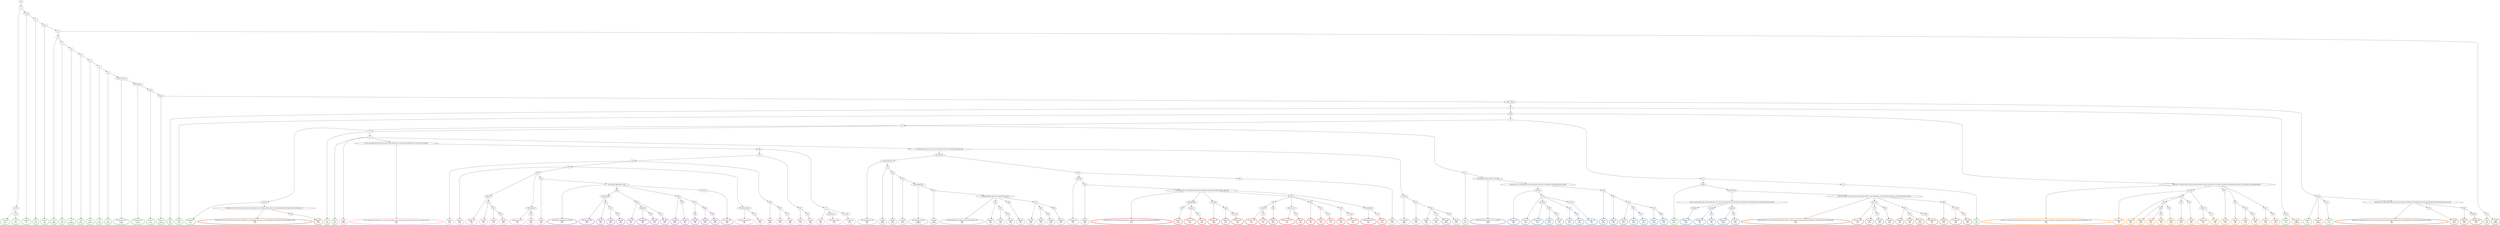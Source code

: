 digraph T {
	{
		rank=same
		343 [penwidth=3,colorscheme=set19,color=3,label="1;5;7;9_P\nP\n6.2%"]
		341 [penwidth=3,colorscheme=set19,color=3,label="11;15_P\nP\n5.5%"]
		339 [penwidth=3,colorscheme=set19,color=3,label="2;3;4;6_P\nP\n7%"]
		337 [penwidth=3,colorscheme=set19,color=3,label="8_P\nP\n0.1%"]
		335 [penwidth=3,colorscheme=set19,color=3,label="10;12_P\nP\n2.6%"]
		332 [penwidth=3,colorscheme=set19,color=3,label="14_P\nP\n0.94%"]
		330 [penwidth=3,colorscheme=set19,color=3,label="17_P\nP\n1.6%"]
		328 [penwidth=3,colorscheme=set19,color=3,label="18_P\nP\n0.0066%"]
		326 [penwidth=3,colorscheme=set19,color=3,label="19_P\nP\n0.53%"]
		324 [penwidth=3,colorscheme=set19,color=3,label="20_P\nP\n0.057%"]
		322 [penwidth=3,colorscheme=set19,color=3,label="21_P\nP\n0.78%"]
		320 [penwidth=3,colorscheme=set19,color=3,label="22_P\nP\n0.22%"]
		318 [penwidth=3,colorscheme=set19,color=3,label="23;24;25;26;27_P\nP\n0.096%"]
		316 [penwidth=3,colorscheme=set19,color=3,label="28;29;30;31_P\nP\n0.074%"]
		314 [penwidth=3,colorscheme=set19,color=3,label="32;33_P\nP\n0.13%"]
		312 [penwidth=3,colorscheme=set19,color=3,label="34;35_P\nP\n0.0013%"]
		309 [penwidth=3,colorscheme=set19,color=3,label="40_P\nP\n3.8%"]
		307 [penwidth=3,colorscheme=set19,color=3,label="41;44_P\nP\n4.3%"]
		303 [penwidth=3,colorscheme=set19,color=3,label="54;63;66_P\nP\n6.3%"]
		301 [penwidth=3,colorscheme=set19,color=3,label="57_P\nP\n1.8%"]
		299 [penwidth=3,colorscheme=set19,color=3,label="62_P\nP\n5.3%"]
		297 [penwidth=3,colorscheme=set19,color=3,label="61_P\nP\n8.7%"]
		294 [penwidth=3,colorscheme=set19,color=3,label="56;60_P\nP\n6.9%"]
		292 [penwidth=3,colorscheme=set19,color=3,label="59_P\nP\n5.6%"]
		290 [penwidth=3,colorscheme=set19,color=3,label="43;46_P\nP\n7.7%"]
		288 [penwidth=3,colorscheme=set19,color=3,label="42;45_P\nP\n9.1%"]
		286 [penwidth=3,colorscheme=set19,color=3,label="51;55_P\nP\n6.7%"]
		284 [penwidth=3,colorscheme=set19,color=3,label="16_P\nP\n7.8%"]
		280 [penwidth=3,colorscheme=set19,color=2,label="395;405_M1\nM1\n3.9%"]
		278 [penwidth=3,colorscheme=set19,color=2,label="415_M1\nM1\n2.3%"]
		276 [penwidth=3,colorscheme=set19,color=2,label="419;424_M1\nM1\n1.7%"]
		274 [penwidth=3,colorscheme=set19,color=2,label="428_M1\nM1\n6.1%"]
		272 [penwidth=3,colorscheme=set19,color=2,label="447_M1\nM1\n5.2%"]
		270 [penwidth=3,colorscheme=set19,color=2,label="423_M1\nM1\n9.2%"]
		268 [penwidth=3,colorscheme=set19,color=2,label="433_M1\nM1\n9.3%"]
		266 [penwidth=3,colorscheme=set19,color=2,label="427;432_M1\nM1\n7.2%"]
		264 [penwidth=3,colorscheme=set19,color=2,label="400_M1\nM1\n0.15%"]
		262 [penwidth=3,colorscheme=set19,color=2,label="404_M1\nM1\n1.8%"]
		260 [penwidth=3,colorscheme=set19,color=2,label="410_M1\nM1\n8.2%"]
		258 [penwidth=3,colorscheme=set19,color=2,label="426_M1\nM1\n0.8%"]
		256 [penwidth=3,colorscheme=set19,color=2,label="431_M1\nM1\n9.1%"]
		254 [penwidth=3,colorscheme=set19,color=2,label="439_M1\nM1\n0.29%"]
		252 [penwidth=3,colorscheme=set19,color=2,label="446_M1\nM1\n6.1%"]
		248 [penwidth=3,colorscheme=set19,color=2,label="399;403_M1\nM1\n6.8%"]
		246 [penwidth=3,colorscheme=set19,color=2,label="402;409_M1\nM1\n7.6%"]
		244 [penwidth=3,colorscheme=set19,color=2,label="418_M1\nM1\n7.6%"]
		242 [penwidth=3,colorscheme=set19,color=2,label="408;414_M1\nM1\n0.053%"]
		240 [penwidth=3,colorscheme=set19,color=2,label="422_M1\nM1\n6.6%"]
		239 [penwidth=3,colorscheme=set19,color=8,label="62_M2\nM2\n0.003%"]
		237 [penwidth=3,colorscheme=set19,color=8,label="65;70;74;81;86;102;106;110;114;118;122;141;148;152;157;163;186;192;195;202;207;219;227;235;240;245_M2\nM2\n1.9%"]
		233 [penwidth=3,colorscheme=set19,color=8,label="278_M2\nM2\n3.4%"]
		231 [penwidth=3,colorscheme=set19,color=8,label="283_M2\nM2\n4.3%"]
		228 [penwidth=3,colorscheme=set19,color=8,label="298;307_M2\nM2\n5.4%"]
		226 [penwidth=3,colorscheme=set19,color=8,label="337_M2\nM2\n1.7%"]
		224 [penwidth=3,colorscheme=set19,color=8,label="341_M2\nM2\n1.7%"]
		222 [penwidth=3,colorscheme=set19,color=8,label="344_M2\nM2\n6.2%"]
		220 [penwidth=3,colorscheme=set19,color=8,label="306;316;326_M2\nM2\n1.2%"]
		218 [penwidth=3,colorscheme=set19,color=8,label="333_M2\nM2\n8.5%"]
		216 [penwidth=3,colorscheme=set19,color=8,label="315_M2\nM2\n10%"]
		214 [penwidth=3,colorscheme=set19,color=8,label="297;305;314;324_M2\nM2\n1.8%"]
		212 [penwidth=3,colorscheme=set19,color=8,label="332_M2\nM2\n7.8%"]
		210 [penwidth=3,colorscheme=set19,color=8,label="288_M2\nM2\n8.6%"]
		208 [penwidth=3,colorscheme=set19,color=8,label="296_M2\nM2\n3.7%"]
		206 [penwidth=3,colorscheme=set19,color=8,label="313_M2\nM2\n6.6%"]
		204 [penwidth=3,colorscheme=set19,color=8,label="287_M2\nM2\n2.7%"]
		202 [penwidth=3,colorscheme=set19,color=8,label="323_M2\nM2\n5.8%"]
		200 [penwidth=3,colorscheme=set19,color=8,label="277_M2\nM2\n3.8%"]
		198 [penwidth=3,colorscheme=set19,color=8,label="282;295;312_M2\nM2\n5.5%"]
		196 [penwidth=3,colorscheme=set19,color=8,label="311;322_M2\nM2\n9.7%"]
		192 [penwidth=3,colorscheme=set19,color=9,label="238;243;250;257_M3\nM3\n2.4%"]
		190 [penwidth=3,colorscheme=set19,color=9,label="273_M3\nM3\n0.85%"]
		188 [penwidth=3,colorscheme=set19,color=9,label="300_M3\nM3\n0.71%"]
		186 [penwidth=3,colorscheme=set19,color=9,label="318_M3\nM3\n0.11%"]
		184 [penwidth=3,colorscheme=set19,color=9,label="328;339;342;345_M3\nM3\n0.0059%"]
		182 [penwidth=3,colorscheme=set19,color=9,label="350_M3\nM3\n0.075%"]
		180 [penwidth=3,colorscheme=set19,color=9,label="356;368;389;391;397;407;413;420;435;436;441_M3\nM3\n2.3%"]
		178 [penwidth=3,colorscheme=set19,color=9,label="452_M3\nM3\n10%"]
		176 [penwidth=3,colorscheme=set19,color=9,label="470_M3\nM3\n2.5%"]
		174 [penwidth=3,colorscheme=set19,color=9,label="476_M3\nM3\n12%"]
		172 [penwidth=3,colorscheme=set19,color=9,label="469_M3\nM3\n11%"]
		170 [penwidth=3,colorscheme=set19,color=9,label="475_M3\nM3\n3.5%"]
		168 [penwidth=3,colorscheme=set19,color=9,label="483_M3\nM3\n2.1%"]
		166 [penwidth=3,colorscheme=set19,color=9,label="487_M3\nM3\n6.2%"]
		164 [penwidth=3,colorscheme=set19,color=9,label="486_M3\nM3\n6.7%"]
		161 [penwidth=3,colorscheme=set19,color=9,label="249;256_M3\nM3\n4.3%"]
		159 [penwidth=3,colorscheme=set19,color=9,label="266_M3\nM3\n5.9%"]
		157 [penwidth=3,colorscheme=set19,color=9,label="265_M3\nM3\n6.1%"]
		155 [penwidth=3,colorscheme=set19,color=9,label="221;230_M3\nM3\n0.46%"]
		153 [penwidth=3,colorscheme=set19,color=9,label="241_M3\nM3\n3.1%"]
		151 [penwidth=3,colorscheme=set19,color=9,label="248_M3\nM3\n2.6%"]
		149 [penwidth=3,colorscheme=set19,color=9,label="255_M3\nM3\n8.7%"]
		147 [penwidth=3,colorscheme=set19,color=9,label="264_M3\nM3\n8.1%"]
		145 [penwidth=3,colorscheme=set19,color=7,label="78;87;94;103;115;119;123;134;138;142;153;158;168;173;176;180;188;191;201;211;232;259;269;275;281;285;291;301;329;364;372_M4\nM4\n2.1%"]
		143 [penwidth=3,colorscheme=set19,color=7,label="380_M4\nM4\n5.3%"]
		141 [penwidth=3,colorscheme=set19,color=7,label="89;95;100;108;111;126;130;135;139;156;161;166;177;181;189;198;212;218;226;234;239;244;251;261;286;303;321;340;346_M4\nM4\n4.3%"]
		139 [penwidth=3,colorscheme=set19,color=7,label="351;357_M4\nM4\n2.3%"]
		137 [penwidth=3,colorscheme=set19,color=7,label="371_M4\nM4\n2.7%"]
		135 [penwidth=3,colorscheme=set19,color=7,label="379_M4\nM4\n8.9%"]
		133 [penwidth=3,colorscheme=set19,color=7,label="384_M4\nM4\n9.4%"]
		131 [penwidth=3,colorscheme=set19,color=7,label="363_M4\nM4\n4%"]
		129 [penwidth=3,colorscheme=set19,color=7,label="370_M4\nM4\n8%"]
		127 [penwidth=3,colorscheme=set19,color=7,label="378;383_M4\nM4\n7.4%"]
		125 [penwidth=3,colorscheme=set19,color=7,label="369_M4\nM4\n2.4%"]
		123 [penwidth=3,colorscheme=set19,color=7,label="377;382_M4\nM4\n3.6%"]
		121 [penwidth=3,colorscheme=set19,color=7,label="392_M4\nM4\n5.3%"]
		119 [penwidth=3,colorscheme=set19,color=7,label="48;58;64;71;82;88;91;98;104;113;116;124;154;169;179;183;187;190;194;200;210;213;236;246;268;274;280;284;294;304;310;358_M4\nM4\n10%"]
		117 [penwidth=3,colorscheme=set19,color=7,label="373_M4\nM4\n9.6%"]
		115 [penwidth=3,colorscheme=set19,color=7,label="385_M4\nM4\n4.8%"]
		113 [penwidth=3,colorscheme=set19,color=7,label="390;393_M4\nM4\n9.3%"]
		112 [penwidth=3,colorscheme=set19,color=7,label="16_M4\nM4\n0.004%"]
		110 [penwidth=3,colorscheme=set19,color=5,label="49;52;67;72;79;92;120;125;128;132;149;159;164;170;185;197;205;217;222;233;252;258;267;292;308;330;335;347;352;359;365;374;381;386;398;417_M5\nM5\n2.5%"]
		108 [penwidth=3,colorscheme=set19,color=5,label="421;438_M5\nM5\n3%"]
		106 [penwidth=3,colorscheme=set19,color=5,label="443_M5\nM5\n5.8%"]
		104 [penwidth=3,colorscheme=set19,color=5,label="449_M5\nM5\n4.6%"]
		102 [penwidth=3,colorscheme=set19,color=5,label="456_M5\nM5\n3.5%"]
		100 [penwidth=3,colorscheme=set19,color=5,label="465_M5\nM5\n7.5%"]
		98 [penwidth=3,colorscheme=set19,color=5,label="479_M5\nM5\n5.8%"]
		96 [penwidth=3,colorscheme=set19,color=5,label="455_M5\nM5\n8.1%"]
		94 [penwidth=3,colorscheme=set19,color=5,label="478_M5\nM5\n5.2%"]
		92 [penwidth=3,colorscheme=set19,color=5,label="464;471_M5\nM5\n2.3%"]
		90 [penwidth=3,colorscheme=set19,color=5,label="477_M5\nM5\n7.8%"]
		88 [penwidth=3,colorscheme=set19,color=5,label="437_M5\nM5\n9.7%"]
		86 [penwidth=3,colorscheme=set19,color=5,label="442_M5\nM5\n16%"]
		84 [penwidth=3,colorscheme=set19,color=5,label="454_M5\nM5\n1.5%"]
		82 [penwidth=3,colorscheme=set19,color=5,label="463_M5\nM5\n7.7%"]
		80 [penwidth=3,colorscheme=set19,color=5,label="453_M5\nM5\n2.6%"]
		78 [penwidth=3,colorscheme=set19,color=5,label="462_M5\nM5\n6.2%"]
		77 [penwidth=3,colorscheme=set19,color=5,label="43;46_M5\nM5\n0.0026%"]
		76 [penwidth=3,colorscheme=set19,color=5,label="42;45_M5\nM5\n0.0026%"]
		74 [penwidth=3,colorscheme=set19,color=4,label="325;336;361;366;396;411;425_M6\nM6\n3.7%"]
		71 [penwidth=3,colorscheme=set19,color=4,label="445;451;460_M6\nM6\n6.2%"]
		69 [penwidth=3,colorscheme=set19,color=4,label="467_M6\nM6\n5.9%"]
		67 [penwidth=3,colorscheme=set19,color=4,label="474_M6\nM6\n3.8%"]
		65 [penwidth=3,colorscheme=set19,color=4,label="485_M6\nM6\n5.6%"]
		63 [penwidth=3,colorscheme=set19,color=4,label="450_M6\nM6\n6%"]
		61 [penwidth=3,colorscheme=set19,color=4,label="459;466_M6\nM6\n2.9%"]
		59 [penwidth=3,colorscheme=set19,color=4,label="482_M6\nM6\n11%"]
		57 [penwidth=3,colorscheme=set19,color=4,label="481_M6\nM6\n6.4%"]
		55 [penwidth=3,colorscheme=set19,color=4,label="444_M6\nM6\n3.6%"]
		53 [penwidth=3,colorscheme=set19,color=4,label="458_M6\nM6\n8%"]
		50 [penwidth=3,colorscheme=set19,color=4,label="480_M6\nM6\n13%"]
		48 [penwidth=3,colorscheme=set19,color=4,label="484_M6\nM6\n6.2%"]
		46 [penwidth=3,colorscheme=set19,color=4,label="488_M6\nM6\n8.3%"]
		44 [penwidth=3,colorscheme=set19,color=4,label="457;472_M6\nM6\n9.4%"]
		43 [penwidth=3,colorscheme=set19,color=4,label="255_M6\nM6\n0.011%"]
		42 [penwidth=3,colorscheme=set19,color=4,label="69;76;84;93;96;101;109;117;121;136_M6\nM6\n0.63%"]
		40 [penwidth=3,colorscheme=set19,color=1,label="279;290;299;317;327;334;338;355;362;367;401;406;412;416;429;434;440;448;461;468;489_M7\nM7\n6.7%"]
		37 [penwidth=3,colorscheme=set19,color=1,label="503_M7\nM7\n5.6%"]
		35 [penwidth=3,colorscheme=set19,color=1,label="508;513_M7\nM7\n6.6%"]
		33 [penwidth=3,colorscheme=set19,color=1,label="521_M7\nM7\n5.9%"]
		31 [penwidth=3,colorscheme=set19,color=1,label="491;493_M7\nM7\n0.94%"]
		29 [penwidth=3,colorscheme=set19,color=1,label="496_M7\nM7\n4.7%"]
		27 [penwidth=3,colorscheme=set19,color=1,label="502;518_M7\nM7\n5.3%"]
		23 [penwidth=3,colorscheme=set19,color=1,label="501;507_M7\nM7\n1.3%"]
		21 [penwidth=3,colorscheme=set19,color=1,label="512_M7\nM7\n11%"]
		19 [penwidth=3,colorscheme=set19,color=1,label="506_M7\nM7\n6.4%"]
		17 [penwidth=3,colorscheme=set19,color=1,label="500;511;515_M7\nM7\n7.7%"]
		15 [penwidth=3,colorscheme=set19,color=1,label="520_M7\nM7\n5.5%"]
		13 [penwidth=3,colorscheme=set19,color=1,label="505_M7\nM7\n5%"]
		11 [penwidth=3,colorscheme=set19,color=1,label="510_M7\nM7\n2.3%"]
		9 [penwidth=3,colorscheme=set19,color=1,label="514_M7\nM7\n7%"]
		7 [penwidth=3,colorscheme=set19,color=1,label="509_M7\nM7\n1.8%"]
		5 [penwidth=3,colorscheme=set19,color=1,label="517;519_M7\nM7\n5.2%"]
		3 [penwidth=3,colorscheme=set19,color=1,label="495;499;504_M7\nM7\n5.3%"]
		1 [penwidth=3,colorscheme=set19,color=1,label="516_M7\nM7\n5.3%"]
		0 [penwidth=3,colorscheme=set19,color=1,label="370_M7\nM7\n0.26%"]
	}
	346 [label="GL"]
	345 [label="0"]
	344 [label="1;5;7;9"]
	342 [label="11;15"]
	340 [label="2;3;4;6"]
	338 [label="8"]
	336 [label="10;12"]
	334 [label="13"]
	333 [label="14"]
	331 [label="17"]
	329 [label="18"]
	327 [label="19"]
	325 [label="20"]
	323 [label="21"]
	321 [label="22"]
	319 [label="23;24;25;26;27"]
	317 [label="28;29;30;31"]
	315 [label="32;33"]
	313 [label="34;35"]
	311 [label="36;37;38;39"]
	310 [label="40"]
	308 [label="41;44"]
	306 [label="47"]
	305 [label="50"]
	304 [label="54;63;66"]
	302 [label="57"]
	300 [label="62"]
	298 [label="61"]
	296 [label="53"]
	295 [label="56;60"]
	293 [label="59"]
	291 [label="43;46"]
	289 [label="42;45"]
	287 [label="51;55"]
	285 [label="16"]
	283 [label="69;76;84;93;96;101;109;117;121;136"]
	282 [label="140;146;162;172;199;206;214;220;223;228;247;254;262;271;293;302;319;343;348;354;376;388"]
	281 [label="395;405"]
	279 [label="415"]
	277 [label="419;424"]
	275 [label="428"]
	273 [label="447"]
	271 [label="423"]
	269 [label="433"]
	267 [label="427;432"]
	265 [label="400"]
	263 [label="404"]
	261 [label="410"]
	259 [label="426"]
	257 [label="431"]
	255 [label="439"]
	253 [label="446"]
	251 [label="68;75;80;83"]
	250 [label="99;107;129;133;143;145;150;155;160;165;171;174;178;182;204;209;215;224;229;237;253;260;270;276;309;320;331;349;353;360;375;387;394"]
	249 [label="399;403"]
	247 [label="402;409"]
	245 [label="418"]
	243 [label="408;414"]
	241 [label="422"]
	238 [label="65;70;74;81;86;102;106;110;114;118;122;141;148;152;157;163;186;192;195;202;207;219;227;235;240;245"]
	236 [label="263"]
	235 [label="272"]
	234 [label="278"]
	232 [label="283"]
	230 [label="289"]
	229 [label="298;307"]
	227 [label="337"]
	225 [label="341"]
	223 [label="344"]
	221 [label="306;316;326"]
	219 [label="333"]
	217 [label="315"]
	215 [label="297;305;314;324"]
	213 [label="332"]
	211 [label="288"]
	209 [label="296"]
	207 [label="313"]
	205 [label="287"]
	203 [label="323"]
	201 [label="277"]
	199 [label="282;295;312"]
	197 [label="311;322"]
	195 [label="73;77;85;90;97;105;112;127;131;137;144;147;151;167;175;184;193;196;203;208"]
	194 [label="216;225;231"]
	193 [label="238;243;250;257"]
	191 [label="273"]
	189 [label="300"]
	187 [label="318"]
	185 [label="328;339;342;345"]
	183 [label="350"]
	181 [label="356;368;389;391;397;407;413;420;435;436;441"]
	179 [label="452"]
	177 [label="470"]
	175 [label="476"]
	173 [label="469"]
	171 [label="475"]
	169 [label="483"]
	167 [label="487"]
	165 [label="486"]
	163 [label="242"]
	162 [label="249;256"]
	160 [label="266"]
	158 [label="265"]
	156 [label="221;230"]
	154 [label="241"]
	152 [label="248"]
	150 [label="255"]
	148 [label="264"]
	146 [label="78;87;94;103;115;119;123;134;138;142;153;158;168;173;176;180;188;191;201;211;232;259;269;275;281;285;291;301;329;364;372"]
	144 [label="380"]
	142 [label="89;95;100;108;111;126;130;135;139;156;161;166;177;181;189;198;212;218;226;234;239;244;251;261;286;303;321;340;346"]
	140 [label="351;357"]
	138 [label="371"]
	136 [label="379"]
	134 [label="384"]
	132 [label="363"]
	130 [label="370"]
	128 [label="378;383"]
	126 [label="369"]
	124 [label="377;382"]
	122 [label="392"]
	120 [label="48;58;64;71;82;88;91;98;104;113;116;124;154;169;179;183;187;190;194;200;210;213;236;246;268;274;280;284;294;304;310;358"]
	118 [label="373"]
	116 [label="385"]
	114 [label="390;393"]
	111 [label="49;52;67;72;79;92;120;125;128;132;149;159;164;170;185;197;205;217;222;233;252;258;267;292;308;330;335;347;352;359;365;374;381;386;398;417"]
	109 [label="421;438"]
	107 [label="443"]
	105 [label="449"]
	103 [label="456"]
	101 [label="465"]
	99 [label="479"]
	97 [label="455"]
	95 [label="478"]
	93 [label="464;471"]
	91 [label="477"]
	89 [label="437"]
	87 [label="442"]
	85 [label="454"]
	83 [label="463"]
	81 [label="453"]
	79 [label="462"]
	75 [label="325;336;361;366;396;411;425"]
	73 [label="430"]
	72 [label="445;451;460"]
	70 [label="467"]
	68 [label="474"]
	66 [label="485"]
	64 [label="450"]
	62 [label="459;466"]
	60 [label="482"]
	58 [label="481"]
	56 [label="444"]
	54 [label="458"]
	52 [label="473"]
	51 [label="480"]
	49 [label="484"]
	47 [label="488"]
	45 [label="457;472"]
	41 [label="279;290;299;317;327;334;338;355;362;367;401;406;412;416;429;434;440;448;461;468;489"]
	39 [label="490;494;498"]
	38 [label="503"]
	36 [label="508;513"]
	34 [label="521"]
	32 [label="491;493"]
	30 [label="496"]
	28 [label="502;518"]
	26 [label="492"]
	25 [label="497"]
	24 [label="501;507"]
	22 [label="512"]
	20 [label="506"]
	18 [label="500;511;515"]
	16 [label="520"]
	14 [label="505"]
	12 [label="510"]
	10 [label="514"]
	8 [label="509"]
	6 [label="517;519"]
	4 [label="495;499;504"]
	2 [label="516"]
	346 -> 345
	345 -> 344
	345 -> 340
	344 -> 343
	344 -> 342
	342 -> 341
	340 -> 339
	340 -> 338
	338 -> 337
	338 -> 336
	336 -> 335
	336 -> 334
	334 -> 333
	334 -> 285
	333 -> 332
	333 -> 331
	331 -> 330
	331 -> 329
	329 -> 328
	329 -> 327
	327 -> 326
	327 -> 325
	325 -> 324
	325 -> 323
	323 -> 322
	323 -> 321
	321 -> 320
	321 -> 319
	319 -> 318
	319 -> 317
	317 -> 316
	317 -> 315
	315 -> 314
	315 -> 313
	313 -> 312
	313 -> 311
	311 -> 310
	311 -> 289
	310 -> 309
	310 -> 308
	310 -> 291
	308 -> 307
	308 -> 306
	308 -> 111
	306 -> 305
	306 -> 296
	305 -> 304
	305 -> 302
	305 -> 298
	304 -> 303
	304 -> 146
	302 -> 301
	302 -> 300
	300 -> 299
	300 -> 239
	300 -> 238
	300 -> 195
	298 -> 297
	298 -> 283
	296 -> 295
	296 -> 293
	295 -> 294
	295 -> 251
	293 -> 292
	291 -> 290
	291 -> 77
	289 -> 288
	289 -> 287
	289 -> 120
	289 -> 76
	287 -> 286
	285 -> 284
	285 -> 112
	283 -> 282
	283 -> 42
	282 -> 281
	282 -> 265
	281 -> 280
	281 -> 279
	279 -> 278
	279 -> 277
	279 -> 271
	279 -> 267
	277 -> 276
	277 -> 275
	275 -> 274
	275 -> 273
	273 -> 272
	271 -> 270
	271 -> 269
	269 -> 268
	267 -> 266
	265 -> 264
	265 -> 263
	263 -> 262
	263 -> 261
	261 -> 260
	261 -> 259
	261 -> 255
	259 -> 258
	259 -> 257
	257 -> 256
	255 -> 254
	255 -> 253
	253 -> 252
	251 -> 250
	251 -> 142
	250 -> 249
	250 -> 247
	250 -> 243
	249 -> 248
	247 -> 246
	247 -> 245
	245 -> 244
	243 -> 242
	243 -> 241
	241 -> 240
	238 -> 237
	238 -> 236
	236 -> 235
	236 -> 201
	235 -> 234
	235 -> 205
	234 -> 233
	234 -> 232
	234 -> 211
	232 -> 231
	232 -> 230
	232 -> 215
	230 -> 229
	230 -> 221
	230 -> 217
	229 -> 228
	229 -> 227
	227 -> 226
	227 -> 225
	225 -> 224
	225 -> 223
	223 -> 222
	221 -> 220
	221 -> 219
	219 -> 218
	217 -> 216
	217 -> 75
	215 -> 214
	215 -> 213
	213 -> 212
	211 -> 210
	211 -> 209
	209 -> 208
	209 -> 207
	207 -> 206
	205 -> 204
	205 -> 203
	203 -> 202
	201 -> 200
	201 -> 199
	201 -> 197
	199 -> 198
	197 -> 196
	195 -> 194
	195 -> 156
	194 -> 193
	194 -> 163
	193 -> 192
	193 -> 191
	191 -> 190
	191 -> 189
	189 -> 188
	189 -> 187
	187 -> 186
	187 -> 185
	185 -> 184
	185 -> 183
	183 -> 182
	183 -> 181
	181 -> 180
	181 -> 179
	181 -> 173
	181 -> 171
	179 -> 178
	179 -> 177
	177 -> 176
	177 -> 175
	175 -> 174
	173 -> 172
	171 -> 170
	171 -> 169
	171 -> 165
	169 -> 168
	169 -> 167
	167 -> 166
	165 -> 164
	163 -> 162
	163 -> 158
	162 -> 161
	162 -> 160
	160 -> 159
	160 -> 41
	158 -> 157
	156 -> 155
	156 -> 154
	154 -> 153
	154 -> 152
	152 -> 151
	152 -> 150
	152 -> 148
	150 -> 149
	150 -> 43
	148 -> 147
	146 -> 145
	146 -> 144
	144 -> 143
	142 -> 141
	142 -> 140
	142 -> 132
	142 -> 126
	140 -> 139
	140 -> 138
	140 -> 134
	138 -> 137
	138 -> 136
	136 -> 135
	134 -> 133
	132 -> 131
	132 -> 130
	132 -> 128
	130 -> 129
	130 -> 0
	128 -> 127
	126 -> 125
	126 -> 124
	124 -> 123
	124 -> 122
	122 -> 121
	120 -> 119
	120 -> 118
	120 -> 116
	118 -> 117
	116 -> 115
	116 -> 114
	114 -> 113
	111 -> 110
	111 -> 109
	111 -> 89
	111 -> 87
	111 -> 81
	109 -> 108
	109 -> 107
	109 -> 93
	107 -> 106
	107 -> 105
	107 -> 97
	107 -> 95
	105 -> 104
	105 -> 103
	105 -> 99
	103 -> 102
	103 -> 101
	101 -> 100
	99 -> 98
	97 -> 96
	95 -> 94
	93 -> 92
	93 -> 91
	91 -> 90
	89 -> 88
	87 -> 86
	87 -> 85
	85 -> 84
	85 -> 83
	83 -> 82
	81 -> 80
	81 -> 79
	79 -> 78
	75 -> 74
	75 -> 73
	75 -> 56
	75 -> 45
	73 -> 72
	73 -> 64
	72 -> 71
	72 -> 70
	70 -> 69
	70 -> 68
	68 -> 67
	68 -> 66
	66 -> 65
	64 -> 63
	64 -> 62
	64 -> 58
	62 -> 61
	62 -> 60
	60 -> 59
	58 -> 57
	56 -> 55
	56 -> 54
	56 -> 52
	54 -> 53
	52 -> 51
	52 -> 49
	51 -> 50
	49 -> 48
	49 -> 47
	47 -> 46
	45 -> 44
	41 -> 40
	41 -> 39
	41 -> 32
	41 -> 26
	41 -> 4
	39 -> 38
	39 -> 36
	38 -> 37
	36 -> 35
	36 -> 34
	34 -> 33
	32 -> 31
	32 -> 30
	30 -> 29
	30 -> 28
	28 -> 27
	26 -> 25
	26 -> 18
	26 -> 14
	26 -> 8
	25 -> 24
	25 -> 20
	24 -> 23
	24 -> 22
	22 -> 21
	20 -> 19
	18 -> 17
	18 -> 16
	16 -> 15
	14 -> 13
	14 -> 12
	12 -> 11
	12 -> 10
	10 -> 9
	8 -> 7
	8 -> 6
	6 -> 5
	4 -> 3
	4 -> 2
	2 -> 1
}
